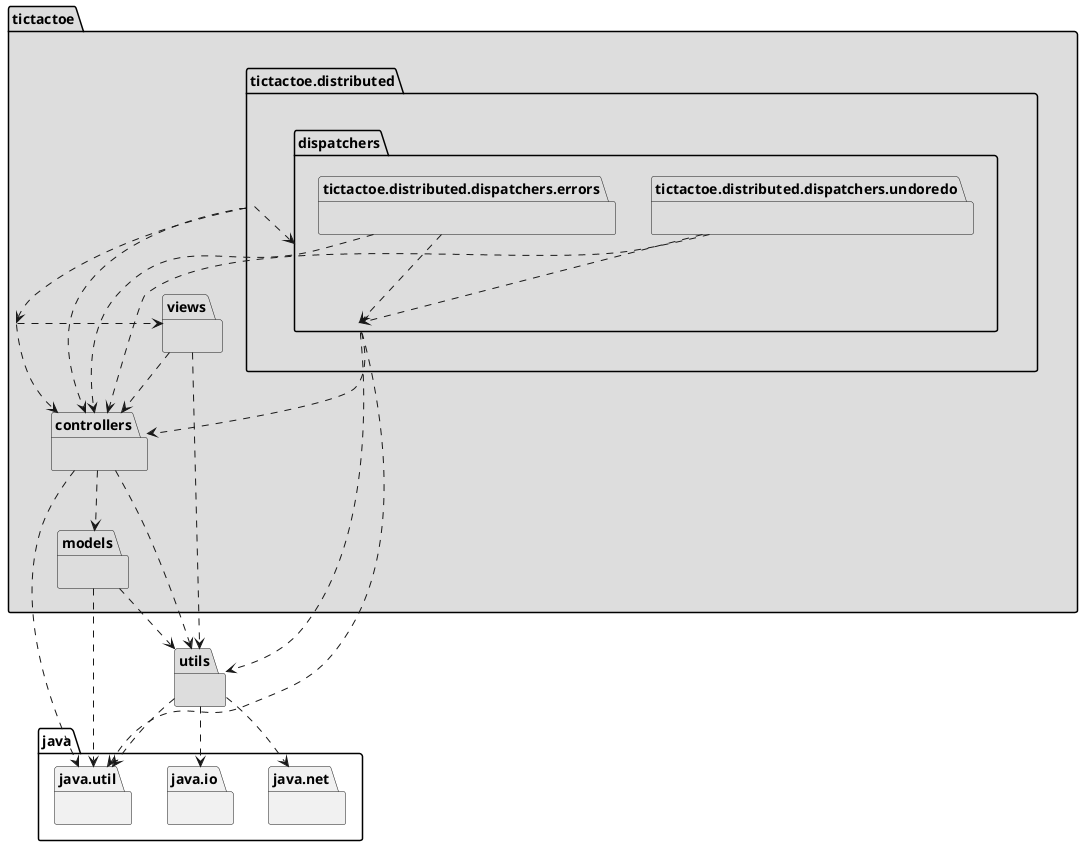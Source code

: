 @startuml arquitectura
package tictactoe #DDDDDD { }
tictactoe .down.> tictactoe.views
tictactoe .down.> tictactoe.controllers

package tictactoe.controllers #DDDDDD { }
tictactoe.controllers .down.> tictactoe.models

tictactoe.controllers .down.> utils

package tictactoe.distributed #DDDDDD { }
tictactoe.distributed .down.> tictactoe.controllers
tictactoe.distributed .down.> tictactoe
tictactoe.distributed .down.> tictactoe.distributed.dispatchers

package tictactoe.distributed.dispatchers #DDDDDD { }
tictactoe.distributed.dispatchers .down.> tictactoe.controllers
package java.util{ }
tictactoe.distributed.dispatchers .down.> java.util
tictactoe.distributed.dispatchers .down.> utils

package tictactoe.distributed.dispatchers.errors #DDDDDD { }
tictactoe.distributed.dispatchers.errors .down.> tictactoe.distributed.dispatchers
tictactoe.distributed.dispatchers.errors .down.> tictactoe.controllers

package tictactoe.distributed.dispatchers.undoredo #DDDDDD { }
tictactoe.distributed.dispatchers.undoredo .down.> tictactoe.distributed.dispatchers
tictactoe.distributed.dispatchers.undoredo .down.> tictactoe.controllers

package tictactoe.models #DDDDDD { }
package java.util{ }
tictactoe.models .down.> java.util
tictactoe.models .down.> utils

package utils #DDDDDD { }
package java.util{ }
utils .down.> java.util
package java.net{ }
utils .down.> java.net
package java.io{ }
utils .down.> java.io
tictactoe.controllers .down.> java.util

package tictactoe.views #DDDDDD { }
tictactoe.views .down.> tictactoe.controllers
tictactoe.views .down.> utils
@enduml